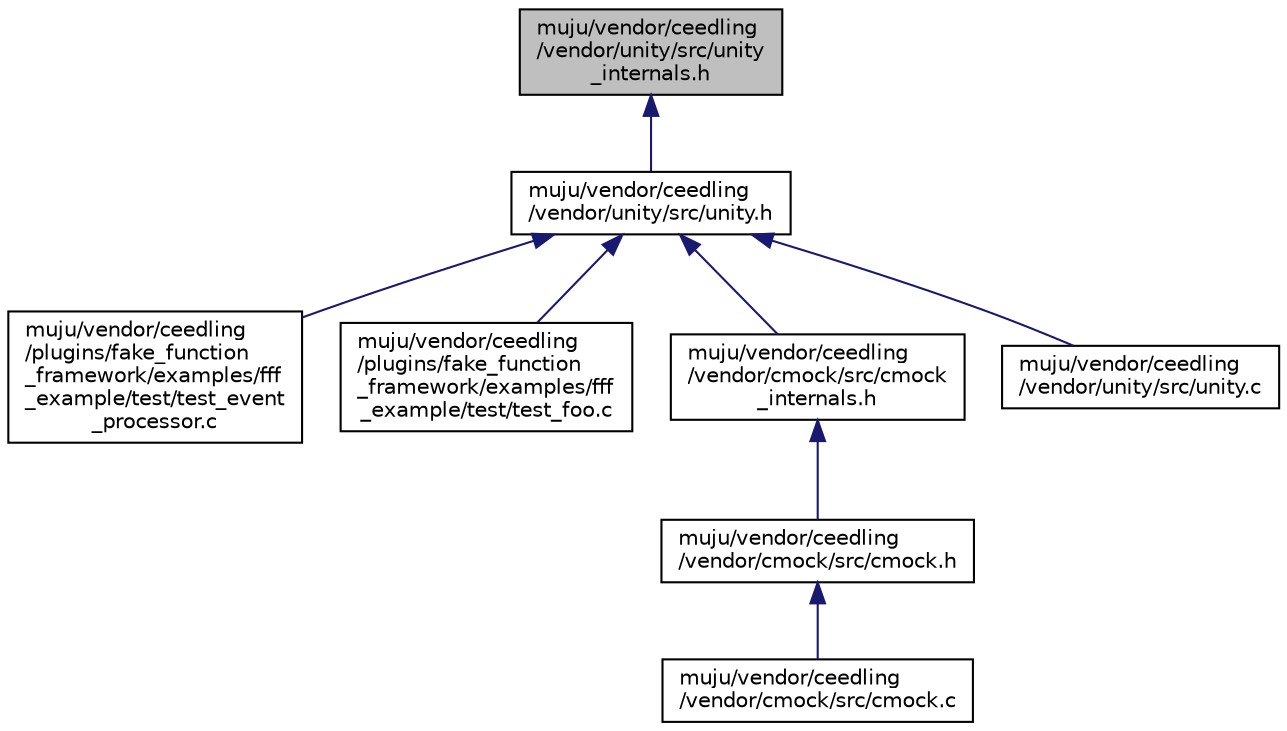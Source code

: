 digraph "muju/vendor/ceedling/vendor/unity/src/unity_internals.h"
{
  edge [fontname="Helvetica",fontsize="10",labelfontname="Helvetica",labelfontsize="10"];
  node [fontname="Helvetica",fontsize="10",shape=record];
  Node7 [label="muju/vendor/ceedling\l/vendor/unity/src/unity\l_internals.h",height=0.2,width=0.4,color="black", fillcolor="grey75", style="filled", fontcolor="black"];
  Node7 -> Node8 [dir="back",color="midnightblue",fontsize="10",style="solid",fontname="Helvetica"];
  Node8 [label="muju/vendor/ceedling\l/vendor/unity/src/unity.h",height=0.2,width=0.4,color="black", fillcolor="white", style="filled",URL="$unity_8h.html"];
  Node8 -> Node9 [dir="back",color="midnightblue",fontsize="10",style="solid",fontname="Helvetica"];
  Node9 [label="muju/vendor/ceedling\l/plugins/fake_function\l_framework/examples/fff\l_example/test/test_event\l_processor.c",height=0.2,width=0.4,color="black", fillcolor="white", style="filled",URL="$test__event__processor_8c.html"];
  Node8 -> Node10 [dir="back",color="midnightblue",fontsize="10",style="solid",fontname="Helvetica"];
  Node10 [label="muju/vendor/ceedling\l/plugins/fake_function\l_framework/examples/fff\l_example/test/test_foo.c",height=0.2,width=0.4,color="black", fillcolor="white", style="filled",URL="$test__foo_8c.html"];
  Node8 -> Node11 [dir="back",color="midnightblue",fontsize="10",style="solid",fontname="Helvetica"];
  Node11 [label="muju/vendor/ceedling\l/vendor/cmock/src/cmock\l_internals.h",height=0.2,width=0.4,color="black", fillcolor="white", style="filled",URL="$cmock__internals_8h.html"];
  Node11 -> Node12 [dir="back",color="midnightblue",fontsize="10",style="solid",fontname="Helvetica"];
  Node12 [label="muju/vendor/ceedling\l/vendor/cmock/src/cmock.h",height=0.2,width=0.4,color="black", fillcolor="white", style="filled",URL="$cmock_8h.html"];
  Node12 -> Node13 [dir="back",color="midnightblue",fontsize="10",style="solid",fontname="Helvetica"];
  Node13 [label="muju/vendor/ceedling\l/vendor/cmock/src/cmock.c",height=0.2,width=0.4,color="black", fillcolor="white", style="filled",URL="$cmock_8c.html"];
  Node8 -> Node14 [dir="back",color="midnightblue",fontsize="10",style="solid",fontname="Helvetica"];
  Node14 [label="muju/vendor/ceedling\l/vendor/unity/src/unity.c",height=0.2,width=0.4,color="black", fillcolor="white", style="filled",URL="$unity_8c.html"];
}
